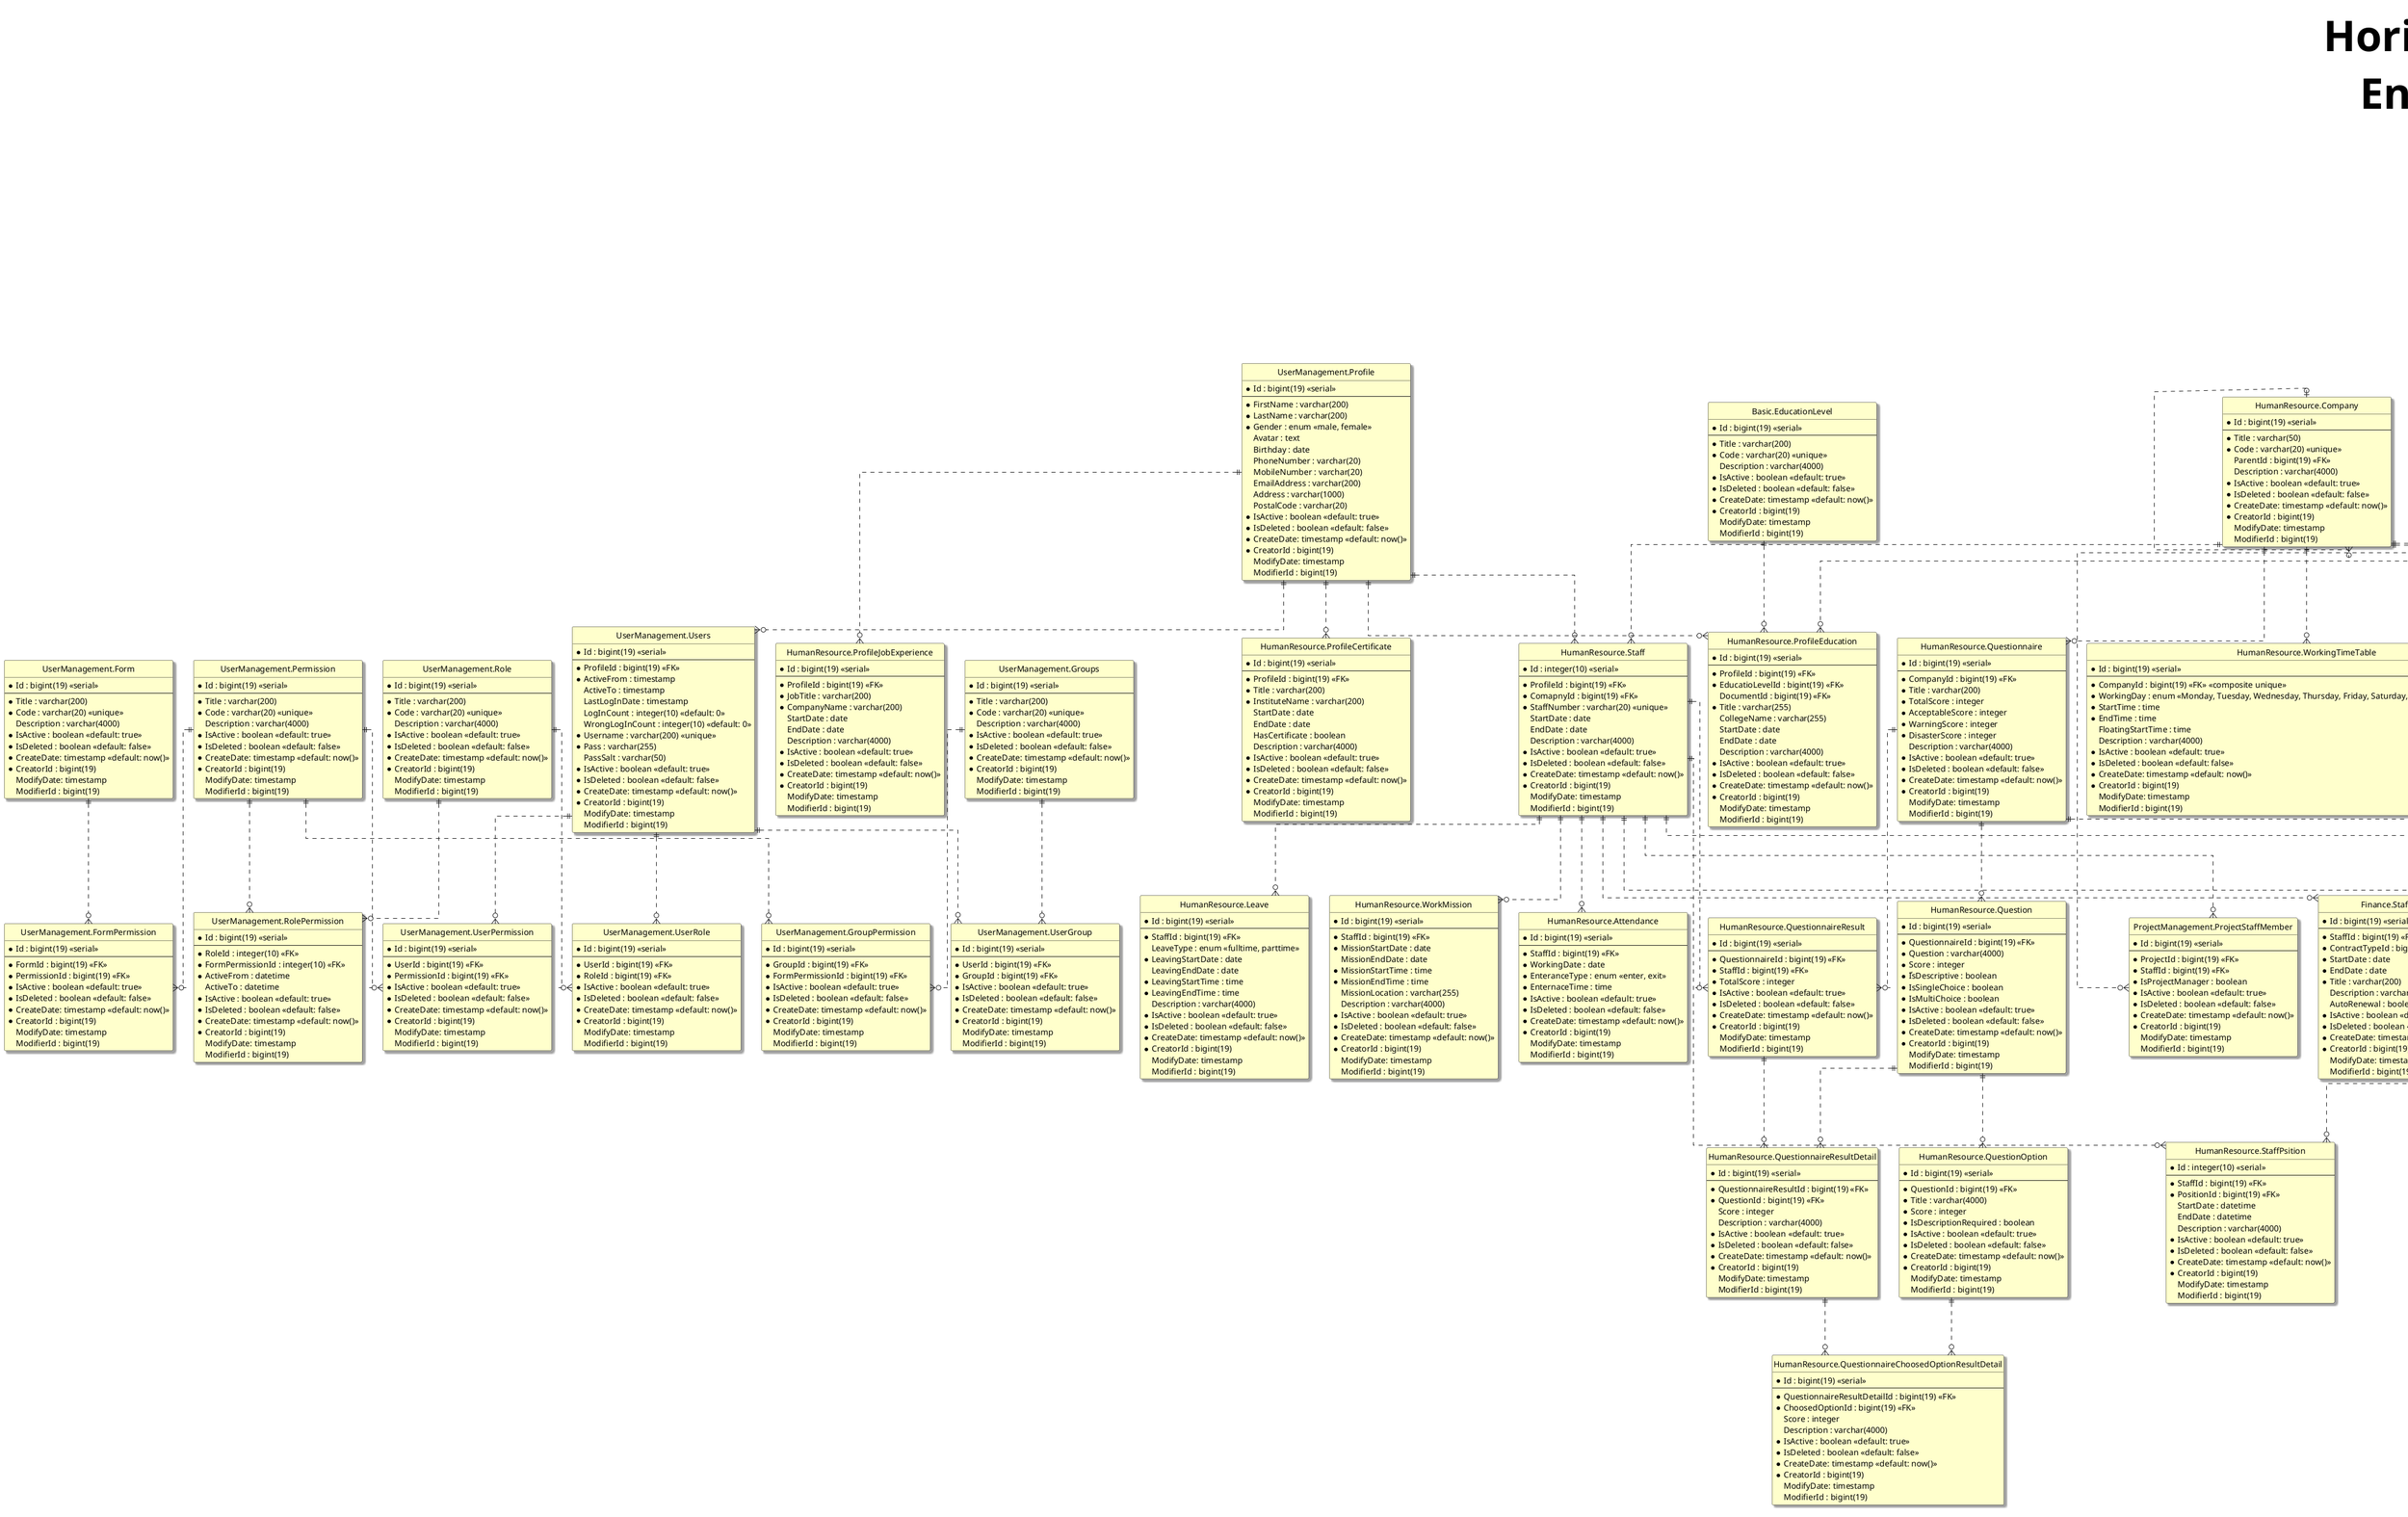 @startuml
hide circle
skinparam classBackgroundColor #Business
skinparam linetype ortho
skinparam Shadowing True
skinparam TitleFontSize 72pt

title Horizon Research Project (HRP) \n Entity Relationship Diagram \n Version 25.4.3

entity "Basic.EducationLevel" as educationLevel {
  *Id : bigint(19) <<serial>>
  --
  *Title : varchar(200)
  *Code : varchar(20) <<unique>>
  Description : varchar(4000)
  *IsActive : boolean <<default: true>>
  *IsDeleted : boolean <<default: false>>
  *CreateDate: timestamp <<default: now()>>
  *CreatorId : bigint(19)
  ModifyDate: timestamp
  ModifierId : bigint(19)
}

entity "Basic.Priority" as priority {
  *Id : bigint(19) <<serial>>
  --
  *Title : varchar(200)
  *Code : varchar(20) <<unique>>
  *Ordering : integer
  *Color : varchar(7)
  Description : varchar(4000)
  *IsActive : boolean <<default: true>>
  *IsDeleted : boolean <<default: false>>
  *CreateDate: timestamp <<default: now()>>
  *CreatorId : bigint(19)
  ModifyDate: timestamp
  ModifierId : bigint(19)
}

entity "Basic.IssueType" as issueType {
  *Id : bigint(19) <<serial>>
  --
  *Title : varchar(200)
  *Code : varchar(20) <<unique>>
  *IconAddress : varchar(1000)
  *Color : varchar(7)
  Description : varchar(4000)
  *IsActive : boolean <<default: true>>
  *IsDeleted : boolean <<default: false>>
  *CreateDate: timestamp <<default: now()>>
  *CreatorId : bigint(19)
  ModifyDate: timestamp
  ModifierId : bigint(19)
}

entity "Basic.Status" as status {
  *Id : bigint(19) <<serial>>
  --
  *Title : varchar(200)
  *Code : varchar(20) <<unique>>
  Description : varchar(4000)
  *Color : varchar(7)
  *IsToDo : boolean
  *IsInProgress : boolean
  *IsDone : boolean
  *IsActive : boolean <<default: true>>
  *IsDeleted : boolean <<default: false>>
  *CreateDate: timestamp <<default: now()>>
  *CreatorId : bigint(19)
  ModifyDate: timestamp
  ModifierId : bigint(19)
}

entity "Basic.Resolvation" as resolvation {
  *Id : bigint(19) <<serial>>
  --
  *Title : varchar(200)
  *Code : varchar(20) <<unique>>
  Description : varchar(4000)
  *Color : varchar(7)
  *IsResolved : boolean
  *IsActive : boolean <<default: true>>
  *IsDeleted : boolean <<default: false>>
  *CreateDate: timestamp <<default: now()>>
  *CreatorId : bigint(19)
  ModifyDate: timestamp
  ModifierId : bigint(19)
}

entity "Basic.MeetingType" as meetingType {
  *Id : bigint(19) <<serial>>
  --
  *Title : varchar(200)
  *Code : varchar(20) <<unique>>
  Description : varchar(4000)
  *IsActive : boolean <<default: true>>
  *IsDeleted : boolean <<default: false>>
  *CreateDate: timestamp <<default: now()>>
  *CreatorId : bigint(19)
  ModifyDate: timestamp
  ModifierId : bigint(19)
}

entity "Basic.DocumentType" as documentType {
  *Id : bigint(19) <<serial>>
  --
  *Title : varchar(200)
  *Code : varchar(20) <<unique>>
  Description : varchar(4000)
  *IsActive : boolean <<default: true>>
  *IsDeleted : boolean <<default: false>>
  *CreateDate: timestamp <<default: now()>>
  *CreatorId : bigint(19)
  ModifyDate: timestamp
  ModifierId : bigint(19)
}

entity "Basic.FileExtention" as fileExtention {
  *Id : bigint(19) <<serial>>
  --
  *Title : varchar(200)
  *Code : varchar(20) <<unique>>
  Description : varchar(4000)
  *IsActive : boolean <<default: true>>
  *IsDeleted : boolean <<default: false>>
  *CreateDate: timestamp <<default: now()>>
  *CreatorId : bigint(19)
  ModifyDate: timestamp
  ModifierId : bigint(19)
}

entity "Basic.ContractType" as contractType {
  *Id : bigint(19) <<serial>>
  --
  *Title : varchar(200)
  *Code : varchar(20) <<unique>>
  Description : varchar(4000)
  *IsActive : boolean <<default: true>>
  *IsDeleted : boolean <<default: false>>
  *CreateDate: timestamp <<default: now()>>
  *CreatorId : bigint(19)
  ModifyDate: timestamp
  ModifierId : bigint(19)
}

entity "Basic.TimeUnit" as timeUnit {
  *Id : bigint(19) <<serial>>
  --
  *Title : varchar(200)
  *Code : varchar(20) <<unique>>
  BasedOnMiliscond : bigint(19)
  Description : varchar(4000)
  *IsActive : boolean <<default: true>>
  *IsDeleted : boolean <<default: false>>
  *CreateDate: timestamp <<default: now()>>
  *CreatorId : bigint(19)
  ModifyDate: timestamp
  ModifierId : bigint(19)
}


entity "UserManagement.Role" as role {
  *Id : bigint(19) <<serial>>
  --
  *Title : varchar(200)
  *Code : varchar(20) <<unique>>
  Description : varchar(4000)
  *IsActive : boolean <<default: true>>
  *IsDeleted : boolean <<default: false>>
  *CreateDate: timestamp <<default: now()>>
  *CreatorId : bigint(19)
  ModifyDate: timestamp
  ModifierId : bigint(19)
}

entity "UserManagement.Groups" as groups {
  *Id : bigint(19) <<serial>>
  --
  *Title : varchar(200)
  *Code : varchar(20) <<unique>>
  Description : varchar(4000)
  *IsActive : boolean <<default: true>>
  *IsDeleted : boolean <<default: false>>
  *CreateDate: timestamp <<default: now()>>
  *CreatorId : bigint(19)
  ModifyDate: timestamp
  ModifierId : bigint(19)
}

entity "UserManagement.Permission" as permission {
  *Id : bigint(19) <<serial>>
  --
  *Title : varchar(200)
  *Code : varchar(20) <<unique>>
  Description : varchar(4000)
  *IsActive : boolean <<default: true>>
  *IsDeleted : boolean <<default: false>>
  *CreateDate: timestamp <<default: now()>>
  *CreatorId : bigint(19)
  ModifyDate: timestamp
  ModifierId : bigint(19)
}

entity "UserManagement.Form" as form {
  *Id : bigint(19) <<serial>>
  --
  *Title : varchar(200)
  *Code : varchar(20) <<unique>>
  Description : varchar(4000)
  *IsActive : boolean <<default: true>>
  *IsDeleted : boolean <<default: false>>
  *CreateDate: timestamp <<default: now()>>
  *CreatorId : bigint(19)
  ModifyDate: timestamp
  ModifierId : bigint(19)
}

entity "UserManagement.FormPermission" as formPermission {
  *Id : bigint(19) <<serial>>
  --
  *FormId : bigint(19) <<FK>>
  *PermissionId : bigint(19) <<FK>>
  *IsActive : boolean <<default: true>>
  *IsDeleted : boolean <<default: false>>
  *CreateDate: timestamp <<default: now()>>
  *CreatorId : bigint(19)
  ModifyDate: timestamp
  ModifierId : bigint(19)
}

entity "UserManagement.RolePermission" as rolePermission {
  *Id : bigint(19) <<serial>>
  --
  *RoleId : integer(10) <<FK>>
  *FormPermissionId : integer(10) <<FK>>
  *ActiveFrom : datetime
  ActiveTo : datetime
  *IsActive : boolean <<default: true>>
  *IsDeleted : boolean <<default: false>>
  *CreateDate: timestamp <<default: now()>>
  *CreatorId : bigint(19)
  ModifyDate: timestamp
  ModifierId : bigint(19)
}

entity "UserManagement.GroupPermission" as groupPermission {
  *Id : bigint(19) <<serial>>
  --
  *GroupId : bigint(19) <<FK>>
  *FormPermissionId : bigint(19) <<FK>>
  *IsActive : boolean <<default: true>>
  *IsDeleted : boolean <<default: false>>
  *CreateDate: timestamp <<default: now()>>
  *CreatorId : bigint(19)
  ModifyDate: timestamp
  ModifierId : bigint(19)
}

entity "UserManagement.UserPermission" as userPermission {
  *Id : bigint(19) <<serial>>
  --
  *UserId : bigint(19) <<FK>>
  *PermissionId : bigint(19) <<FK>>
  *IsActive : boolean <<default: true>>
  *IsDeleted : boolean <<default: false>>
  *CreateDate: timestamp <<default: now()>>
  *CreatorId : bigint(19)
  ModifyDate: timestamp
  ModifierId : bigint(19)
}

entity "UserManagement.Profile" as profile {
  *Id : bigint(19) <<serial>>
  --
  *FirstName : varchar(200)
  *LastName : varchar(200)
  *Gender : enum <<male, female>>
  Avatar : text
  Birthday : date
  PhoneNumber : varchar(20)
  MobileNumber : varchar(20)
  EmailAddress : varchar(200)
  Address : varchar(1000)
  PostalCode : varchar(20)
  *IsActive : boolean <<default: true>>
  *IsDeleted : boolean <<default: false>>
  *CreateDate: timestamp <<default: now()>>
  *CreatorId : bigint(19)
  ModifyDate: timestamp
  ModifierId : bigint(19)
}

entity "UserManagement.Users" as user {
  *Id : bigint(19) <<serial>>
  --
  *ProfileId : bigint(19) <<FK>>
  *ActiveFrom : timestamp
  ActiveTo : timestamp
  LastLogInDate : timestamp
  LogInCount : integer(10) <<default: 0>>
  WrongLogInCount : integer(10) <<default: 0>>
  *Username : varchar(200) <<unique>>
  *Pass : varchar(255)
  PassSalt : varchar(50)
  *IsActive : boolean <<default: true>>
  *IsDeleted : boolean <<default: false>>
  *CreateDate: timestamp <<default: now()>>
  *CreatorId : bigint(19)
  ModifyDate: timestamp
  ModifierId : bigint(19)
}

entity "UserManagement.UserRole" as userRole {
  *Id : bigint(19) <<serial>>
  --
  *UserId : bigint(19) <<FK>>
  *RoleId : bigint(19) <<FK>>
  *IsActive : boolean <<default: true>>
  *IsDeleted : boolean <<default: false>>
  *CreateDate: timestamp <<default: now()>>
  *CreatorId : bigint(19)
  ModifyDate: timestamp
  ModifierId : bigint(19)
}

entity "UserManagement.UserGroup" as userGroup {
  *Id : bigint(19) <<serial>>
  --
  *UserId : bigint(19) <<FK>>
  *GroupId : bigint(19) <<FK>>
  *IsActive : boolean <<default: true>>
  *IsDeleted : boolean <<default: false>>
  *CreateDate: timestamp <<default: now()>>
  *CreatorId : bigint(19)
  ModifyDate: timestamp
  ModifierId : bigint(19)
}

entity "HumanResource.Company" as company {
  *Id : bigint(19) <<serial>>
  --
  *Title : varchar(50)
  *Code : varchar(20) <<unique>>
  ParentId : bigint(19) <<FK>>
  Description : varchar(4000)
  *IsActive : boolean <<default: true>>
  *IsDeleted : boolean <<default: false>>
  *CreateDate: timestamp <<default: now()>>
  *CreatorId : bigint(19)
  ModifyDate: timestamp
  ModifierId : bigint(19)
}

entity "HumanResource.Department" as department {
  *Id : integer(10) <<serial>>
  --
  *Title : varchar(50)
  *Code : varchar(20) <<unique>>
  *CompanyId : integer(10)  
  ParentId : integer(20) <<FK>>
  Description : varchar(4000)
  *IsActive : boolean <<default: true>>
  *IsDeleted : boolean <<default: false>>
  *CreateDate: timestamp <<default: now()>>
  *CreatorId : bigint(19)
  ModifyDate: timestamp
  ModifierId : bigint(19)
}

entity "HumanResource.Position" as position {
  *Id : integer(10) <<serial>>
  --
  *Title : varchar(50)
  *Code : varchar(20) <<unique>>
  *DepartmentId : bigint(19) <<FK>>
  ParentId : bigint(19) <<FK>>
  Description : varchar(4000)
  *IsActive : boolean <<default: true>>
  *IsDeleted : boolean <<default: false>>
  *CreateDate: timestamp <<default: now()>>
  *CreatorId : bigint(19)
  ModifyDate: timestamp
  ModifierId : bigint(19)
}

entity "HumanResource.Staff" as staff {
  *Id : integer(10) <<serial>>
  --
  *ProfileId : bigint(19) <<FK>>
  *ComapnyId : bigint(19) <<FK>>
  *StaffNumber : varchar(20) <<unique>>
  StartDate : date
  EndDate : date
  Description : varchar(4000)
  *IsActive : boolean <<default: true>>
  *IsDeleted : boolean <<default: false>>
  *CreateDate: timestamp <<default: now()>>
  *CreatorId : bigint(19)
  ModifyDate: timestamp
  ModifierId : bigint(19)
}

entity "HumanResource.StaffPsition" as staffPosition {
  *Id : integer(10) <<serial>>
  --
  *StaffId : bigint(19) <<FK>>
  *PositionId : bigint(19) <<FK>>
  StartDate : datetime
  EndDate : datetime
  Description : varchar(4000)
  *IsActive : boolean <<default: true>>
  *IsDeleted : boolean <<default: false>>
  *CreateDate: timestamp <<default: now()>>
  *CreatorId : bigint(19)
  ModifyDate: timestamp
  ModifierId : bigint(19)
}

entity "HumanResource.ProfileEducation" as profileEducation {
  *Id : bigint(19) <<serial>>
  --
  *ProfileId : bigint(19) <<FK>>
  *EducatioLevelId : bigint(19) <<FK>>
  DocumentId : bigint(19) <<FK>>
  *Title : varchar(255)
  CollegeName : varchar(255)
  StartDate : date
  EndDate : date
  Description : varchar(4000)
  *IsActive : boolean <<default: true>>
  *IsDeleted : boolean <<default: false>>
  *CreateDate: timestamp <<default: now()>>
  *CreatorId : bigint(19)
  ModifyDate: timestamp
  ModifierId : bigint(19)
}

entity "HumanResource.ProfileJobExperience" as profileJobExperience {
  *Id : bigint(19) <<serial>>
  --
  *ProfileId : bigint(19) <<FK>>
  *JobTitle : varchar(200)
  *CompanyName : varchar(200)
  StartDate : date
  EndDate : date
  Description : varchar(4000)
  *IsActive : boolean <<default: true>>
  *IsDeleted : boolean <<default: false>>
  *CreateDate: timestamp <<default: now()>>
  *CreatorId : bigint(19)
  ModifyDate: timestamp
  ModifierId : bigint(19)
}

entity "HumanResource.ProfileCertificate" as profileCertificate {
  *Id : bigint(19) <<serial>>
  --
  *ProfileId : bigint(19) <<FK>>
  *Title : varchar(200)
  *InstituteName : varchar(200)
  StartDate : date
  EndDate : date
  HasCertificate : boolean
  Description : varchar(4000)
  *IsActive : boolean <<default: true>>
  *IsDeleted : boolean <<default: false>>
  *CreateDate: timestamp <<default: now()>>
  *CreatorId : bigint(19)
  ModifyDate: timestamp
  ModifierId : bigint(19)
}

entity "HumanResource.WorkingTimeTable" as workingTimeTable { 
  *Id : bigint(19) <<serial>>
  --
  *CompanyId : bigint(19) <<FK>> <<composite unique>>
  *WorkingDay : enum <<Monday, Tuesday, Wednesday, Thursday, Friday, Saturday, Sunday>> <<composite unique>>
  *StartTime : time
  *EndTime : time
  FloatingStartTime : time
  Description : varchar(4000)
  *IsActive : boolean <<default: true>>
  *IsDeleted : boolean <<default: false>>
  *CreateDate: timestamp <<default: now()>>
  *CreatorId : bigint(19)
  ModifyDate: timestamp
  ModifierId : bigint(19)
}

entity "HumanResource.Holidaies" as holidaies {
  *Id : bigint(19) <<serial>>
  --
  *CompanyId : bigint(19) <<FK>> <<composite unique>>
  HolidayDate : date <<composite unique>> 
  Description : varchar(4000)
  *IsActive : boolean <<default: true>>
  *IsDeleted : boolean <<default: false>>
  *CreateDate: timestamp <<default: now()>>
  *CreatorId : bigint(19)
  ModifyDate: timestamp
  ModifierId : bigint(19)
}

entity "HumanResource.Attendance" as attendance {
  *Id : bigint(19) <<serial>>
  --
  *StaffId : bigint(19) <<FK>>
  *WorkingDate : date
  *EnteranceType : enum <<enter, exit>>
  *EnternaceTime : time
  *IsActive : boolean <<default: true>>
  *IsDeleted : boolean <<default: false>>
  *CreateDate: timestamp <<default: now()>>
  *CreatorId : bigint(19)
  ModifyDate: timestamp
  ModifierId : bigint(19)
}

entity "HumanResource.Leave" as leave {
  *Id : bigint(19) <<serial>>
  --
  *StaffId : bigint(19) <<FK>>
  LeaveType : enum <<fulltime, parttime>>
  *LeavingStartDate : date
  LeavingEndDate : date
  *LeavingStartTime : time
  *LeavingEndTime : time
  Description : varchar(4000)
  *IsActive : boolean <<default: true>>
  *IsDeleted : boolean <<default: false>>
  *CreateDate: timestamp <<default: now()>>
  *CreatorId : bigint(19)
  ModifyDate: timestamp
  ModifierId : bigint(19)
}

entity "HumanResource.WorkMission" as workMission {
  *Id : bigint(19) <<serial>>
  --
  *StaffId : bigint(19) <<FK>>
  *MissionStartDate : date
  MissionEndDate : date
  *MissionStartTime : time
  *MissionEndTime : time
  MissionLocation : varchar(255)
  Description : varchar(4000)
  *IsActive : boolean <<default: true>>
  *IsDeleted : boolean <<default: false>>
  *CreateDate: timestamp <<default: now()>>
  *CreatorId : bigint(19)
  ModifyDate: timestamp
  ModifierId : bigint(19)
}

entity "HumanResource.Questionnaire" as questionnaire {
  *Id : bigint(19) <<serial>>
  --
  *CompanyId : bigint(19) <<FK>>
  *Title : varchar(200)
  *TotalScore : integer
  *AcceptableScore : integer
  *WarningScore : integer
  *DisasterScore : integer
  Description : varchar(4000)
  *IsActive : boolean <<default: true>>
  *IsDeleted : boolean <<default: false>>
  *CreateDate: timestamp <<default: now()>>
  *CreatorId : bigint(19)
  ModifyDate: timestamp
  ModifierId : bigint(19)
}

entity "HumanResource.QuestionnaireTargetDepartment" as questionnaireTargetDepartment {
  *Id : bigint(19) <<serial>>
  --
  *QuestionnaireId : bigint(19) <<FK>>
  *DepoartmentId : bigint(19) <<FK>>
  *IsActive : boolean <<default: true>>
  *IsDeleted : boolean <<default: false>>
  *CreateDate: timestamp <<default: now()>>
  *CreatorId : bigint(19)
  ModifyDate: timestamp
  ModifierId : bigint(19)
}

entity "HumanResource.Question" as question {
  *Id : bigint(19) <<serial>>
  --
  *QuestionnaireId : bigint(19) <<FK>>
  *Question : varchar(4000)
  *Score : integer
  *ّIsDescriptive : boolean
  *IsSingleChoice : boolean
  *IsMultiChoice : boolean
  *IsActive : boolean <<default: true>>
  *IsDeleted : boolean <<default: false>>
  *CreateDate: timestamp <<default: now()>>
  *CreatorId : bigint(19)
  ModifyDate: timestamp
  ModifierId : bigint(19)
}

entity "HumanResource.QuestionOption" as questionOption {
  *Id : bigint(19) <<serial>>
  --
  *QuestionId : bigint(19) <<FK>>
  *Title : varchar(4000)
  *Score : integer
  *IsDescriptionRequired : boolean
  *IsActive : boolean <<default: true>>
  *IsDeleted : boolean <<default: false>>
  *CreateDate: timestamp <<default: now()>>
  *CreatorId : bigint(19)
  ModifyDate: timestamp
  ModifierId : bigint(19)
}

entity "HumanResource.QuestionnaireResult" as questionnaireResult {
  *Id : bigint(19) <<serial>>
  --
  *QuestionnaireId : bigint(19) <<FK>>
  *StaffId : bigint(19) <<FK>>
  *TotalScore : integer
  *IsActive : boolean <<default: true>>
  *IsDeleted : boolean <<default: false>>
  *CreateDate: timestamp <<default: now()>>
  *CreatorId : bigint(19)
  ModifyDate: timestamp
  ModifierId : bigint(19)
}

entity "HumanResource.QuestionnaireResultDetail" as questionnaireResultDetail {
  *Id : bigint(19) <<serial>>
  --
  *QuestionnaireResultId : bigint(19) <<FK>>
  *QuestionId : bigint(19) <<FK>>
  Score : integer
  Description : varchar(4000)
  *IsActive : boolean <<default: true>>
  *IsDeleted : boolean <<default: false>>
  *CreateDate: timestamp <<default: now()>>
  *CreatorId : bigint(19)
  ModifyDate: timestamp
  ModifierId : bigint(19)
}

entity "HumanResource.QuestionnaireChoosedOptionResultDetail" as questionnairChoosedOptionResultDetail {
  *Id : bigint(19) <<serial>>
  --
  *QuestionnaireResultDetailId : bigint(19) <<FK>>
  *ChoosedOptionId : bigint(19) <<FK>>
  Score : integer
  Description : varchar(4000)
  *IsActive : boolean <<default: true>>
  *IsDeleted : boolean <<default: false>>
  *CreateDate: timestamp <<default: now()>>
  *CreatorId : bigint(19)
  ModifyDate: timestamp
  ModifierId : bigint(19)
}

entity "DocumentManagement.Document" as document {
  *Id : bigint(19) <<serial>>
  --
  *TableName : varchar(255)
  *TableId : bigint(19)
  *DocumentTypeId : bigint(19) <<FK>>
  *FileExtentionId : bigint(19) <<FK>>
  *FileAddress: varchar(4000)
  *IsActive : boolean <<default: true>>
  *IsDeleted : boolean <<default: false>>
  *CreateDate: timestamp <<default: now()>>
  *CreatorId : bigint(19)
  ModifyDate: timestamp
  ModifierId : bigint(19)
}

entity "DocumentManagement.ProjectWorkflowDocumentType" as projectWorkflowDocumentType {
  *Id : bigint(19) <<serial>>
  --
  *DocumentTypeId : bigint(19) <<FK>>
  *ProjectWorkflowId : bigint(19) <<FK>>
  *IsActive : boolean <<default: true>>
  *IsDeleted : boolean <<default: false>>
  *CreateDate: timestamp <<default: now()>>
  *CreatorId : bigint(19)
  ModifyDate: timestamp
  ModifierId : bigint(19)
}



entity "ProjectManagement.Project" as project {
  *Id : bigint(19) <<serial>>
  --
  *ConstructorCompnayId : bigint(19) <<FK>>
  *Code : varchar(20) <<unique>>
  *Title : varchar(200)
  Description : varchar(4000)
  StartDate : date
  EndDate : date
  *IsActive : boolean <<default: true>>
  *IsDeleted : boolean <<default: false>>
  *CreateDate: timestamp <<default: now()>>
  *CreatorId : bigint(19)
  ModifyDate: timestamp
  ModifierId : bigint(19)
}

entity "ProjectManagement.ProjectStaffMember" as projectStaffMember {
  *Id : bigint(19) <<serial>>
  --
  *ProjectId : bigint(19) <<FK>>
  *StaffId : bigint(19) <<FK>>
  *IsProjectManager : boolean
  *IsActive : boolean <<default: true>>
  *IsDeleted : boolean <<default: false>>
  *CreateDate: timestamp <<default: now()>>
  *CreatorId : bigint(19)
  ModifyDate: timestamp
  ModifierId : bigint(19)
}

entity "ProjectManagement.ProjectDepartmentMember" as projectDepartmentMember {
  *Id : bigint(19) <<serial>>
  --
  *ProjectId : bigint(19) <<FK>>
  *DepartmentId : bigint(19) <<FK>>
  *IsActive : boolean <<default: true>>
  *IsDeleted : boolean <<default: false>>
  *CreateDate: timestamp <<default: now()>>
  *CreatorId : bigint(19)
  ModifyDate: timestamp
  ModifierId : bigint(19)
}

entity "ProjectManagement.ProjectWorkflow" as projectWorkflow {
  *Id : bigint(19) <<serial>>
  --
  *ProjectId : bigint(19) <<FK>>
  *Code : varchar(20) <<unique>>
  *Title : varchar(200)
  Description : varchar(4000)
  *IsActive : boolean <<default: true>>
  *IsDeleted : boolean <<default: false>>
  *CreateDate: timestamp <<default: now()>>
  *CreatorId : bigint(19)
  ModifyDate: timestamp
  ModifierId : bigint(19)
}


entity "ProjectManagement.ProjectWorkflowStatus" as projectWorkflowStatus {
  *Id : bigint(19) <<serial>>
  --
  *ProjectWorkflowId : bigint(19) <<FK>>
  *StatusId : bigint(19) <<FK>>
  *IsActive : boolean <<default: true>>
  *IsDeleted : boolean <<default: false>>
  *CreateDate: timestamp <<default: now()>>
  *CreatorId : bigint(19)
  ModifyDate: timestamp
  ModifierId : bigint(19)
}

entity "ProjectManagement.ProjectWorkflowProgress" as projectWorkflowProgress {
  *Id : bigint(19) <<serial>>
  --
  *Title : varchar(250)
  StartProjectWorkflowStatusId : bigint(19) <<FK>>
  IsFromStartPoint : boolean
  CanBeStartedFromAnyStatus : boolean
  EndProjectWorkflowStatusId : bigint(19) <<FK>>
  IsToEndPoint : boolean
  *IsActive : boolean <<default: true>>
  *IsDeleted : boolean <<default: false>>
  *CreateDate: timestamp <<default: now()>>
  *CreatorId : bigint(19)
  ModifyDate: timestamp
  ModifierId : bigint(19)
}

entity "ProjectManagement.Issue" as issue {
  *Id : bigint(19) <<serial>>
  --
  *ProjectId : bigint(19) <<FK>>
  AssineeeId : bigint(19) <<FK>>
  *Code : varchar(20) <<unique>>
  *Title : varchar(200)
  Description : varchar(4000)
  DueDate : date
  PriorityId : bigint(19) <<FK>>
  IssueTypeId : bigint(19) <<FK>>
  CuurentStatusId : bigint(19) <<FK>>
  CurrentResolvationId : bigint(19) <<FK>>
  *IsActive : boolean <<default: true>>
  *IsDeleted : boolean <<default: false>>
  *CreateDate: timestamp <<default: now()>>
  *CreatorId : bigint(19)
  ModifyDate: timestamp
  ModifierId : bigint(19)
}

entity "ProjectManagement.IssueComment" as issueComment {
  *Id : bigint(19) <<serial>>
  --
  *IssueId : bigint(19) <<FK>>
  *Comment : varchar(4000)
  *IsActive : boolean <<default: true>>
  *IsDeleted : boolean <<default: false>>
  *CreateDate: timestamp <<default: now()>>
  *CreatorId : bigint(19)
  ModifyDate: timestamp
  ModifierId : bigint(19)
}

entity "ProjectManagement.IssueAttachment" as issueAttachment {
  *Id : bigint(19) <<serial>>
  --
  *IssueId : bigint(19) <<FK>>
  *DocumentId : bigint(19) <<FK>>
  *IsActive : boolean <<default: true>>
  *IsDeleted : boolean <<default: false>>
  *CreateDate: timestamp <<default: now()>>
  *CreatorId : bigint(19)
  ModifyDate: timestamp
  ModifierId : bigint(19)
}

entity "ProjectManagement.Release" as release {
  *Id : bigint(19) <<serial>>
  --
  *ProjectId : bigint(19) <<FK>>
  *VersionNumber : varchar(20) <<unique>>
  ReleaseDate : date
  Description : varchar(4000)
  *IsActive : boolean <<default: true>>
  *IsDeleted : boolean <<default: false>>
  *CreateDate: timestamp <<default: now()>>
  *CreatorId : bigint(19)
  ModifyDate: timestamp
  ModifierId : bigint(19)
}

entity "ProjectManagement.ReleaseIssue" as releaseIssue {
  *Id : bigint(19) <<serial>>
  --
  *ReleaseId : bigint(19) <<FK>>
  *IssueId : bigint(19) <<FK>>
  IsFinalized : boolean
  *IsActive : boolean <<default: true>>
  *IsDeleted : boolean <<default: false>>
  *CreateDate: timestamp <<default: now()>>
  *CreatorId : bigint(19)
  ModifyDate: timestamp
  ModifierId : bigint(19)
}

entity "ProjectManagement.WorkLog" as workLog {
  *Id : bigint(19) <<serial>>
  --
  *IssueId : bigint(19) <<FK>>
  *LogDate : date
  *StartWorkTime : time
  WorkingDuration : float 
  TimeUnitId : bigint(19) <<FK>>
  Description : varchar(4000)
  *IsActive : boolean <<default: true>>
  *IsDeleted : boolean <<default: false>>
  *CreateDate: timestamp <<default: now()>>
  *CreatorId : bigint(19)
  ModifyDate: timestamp
  ModifierId : bigint(19)
}


entity "ProjectManagement.WorkflowEligibleFileExtention" as workflowEligibleFileExtention {
  *Id : bigint(19) <<serial>>
  --
  *WorkflowId : bigint(19) <<FK>>
  *FileExtentionId : bigint(19) <<FK>>
  MaxFileSizeForUpload : integer
  *IsActive : boolean <<default: true>>
  *IsDeleted : boolean <<default: false>>
  *CreateDate: timestamp <<default: now()>>
  *CreatorId : bigint(19)
  ModifyDate: timestamp
  ModifierId : bigint(19)
}


entity "ProjectManagement.IssueWorkflowHistory" as issueWorkflowHistory {
  *Id : bigint(19) <<serial>>
  --
  *IssueId : bigint(19) <<FK>>
  *StartStatusId : bigint(19) <<FK>>
  *EndStatusId : bigint(19) <<FK>>
  *ProjectWorkflowProgressId : bigint(19) <<FK>>
  ResolvationId : bigint(19) <<FK>>
  *IsActive : boolean <<default: true>>
  *IsDeleted : boolean <<default: false>>
  *CreateDate: timestamp <<default: now()>>
  *CreatorId : bigint(19)
  ModifyDate: timestamp
  ModifierId : bigint(19)
}

entity "ProjectManagement.ProjectMeeting" as projectMeeting {
  *Id : bigint(19) <<serial>>
  --
  *ProjectId : bigint(19) <<FK>>
  *MeetingTypeId : bigint(19) <<FK>>
  *MeetingDate : date
  *Title : varchar(200)
  *Location : varchar(200)
  MinutesDocumentId : bigint(19) <<FK>>
  Description : varchar(4000)
  ScheduleStartTime : time
  ScheduleEndTime : time
  ActualStartTime : time
  ActualEndTime : time
  *IsActive : boolean <<default: true>>
  *IsDeleted : boolean <<default: false>>
  *CreateDate: timestamp <<default: now()>>
  *CreatorId : bigint(19)
  ModifyDate: timestamp
  ModifierId : bigint(19)
}

entity "ProjectManagement.MeetingInvitees" as meetingInvitees {
  *Id : bigint(19) <<serial>>
  --
  *ProjectMeetingId : bigint(19) <<FK>>
  *StaffId : bigint(19) <<FK>>
  *IsAttanded : boolean
  *IsActive : boolean <<default: true>>
  *IsDeleted : boolean <<default: false>>
  *CreateDate: timestamp <<default: now()>>
  *CreatorId : bigint(19)
  ModifyDate: timestamp
  ModifierId : bigint(19)
}


entity "ProjectManagement.MeetingMinutes" as meetingMinutes {
  *Id : bigint(19) <<serial>>
  --
  *ProjectMeetingId : bigint(19) <<FK>>
  *Resolution : varchar(4000)
  ResponsibleDepartmentId : bigint(19) <<FK>>
  IssueId : bigint(19) <<FK>>
  DueDate : datetime
  *IsActive : boolean <<default: true>>
  *IsDeleted : boolean <<default: false>>
  *CreateDate: timestamp <<default: now()>>
  *CreatorId : bigint(19)
  ModifyDate: timestamp
  ModifierId : bigint(19)
}

entity "Finance.StaffContract" as staffContract {
  *Id : bigint(19) <<serial>>
  --
  *StaffId : bigint(19) <<FK>>
  *ContractTypeId : bigint(19) <<FK>>
  *StartDate : date
  *EndDate : date
  *Title : varchar(200)
  Description : varchar(4000)
  AutoRenewal : boolean
  *IsActive : boolean <<default: true>>
  *IsDeleted : boolean <<default: false>>
  *CreateDate: timestamp <<default: now()>>
  *CreatorId : bigint(19)
  ModifyDate: timestamp
  ModifierId : bigint(19)
}

entity "Finance.ContractSallaryItem" as contractSallaryItem {
  *Id : bigint(19) <<serial>>
  --
  *ContractId : bigint(19) <<FK>>
  *Title : varchar(200)
  *Amount : numeric(22,2)
  Description : varchar(4000)
  *CalculationTimeUnitId : bigint(19) <<FK>>
  *IsActive : boolean <<default: true>>
  *IsDeleted : boolean <<default: false>>
  *CreateDate: timestamp <<default: now()>>
  *CreatorId : bigint(19)
  ModifyDate: timestamp
  ModifierId : bigint(19)
}

entity "Finance.ContractDeductionItem" as contractDeductionItem {
  *Id : bigint(19) <<serial>>
  --
  *ContractId : bigint(19) <<FK>>
  *Title : varchar(200)
  *CalculationType : <<percentage=1, fixedAmount=2>>
  DeductionPercentage : numeric(3,2) <<from 0 until 100>>
  FixedAmount : numeric(22,2)
  Description : varchar(4000)
  *CalculationTimeUnitId : bigint(19) <<FK>>
  *IsActive : boolean <<default: true>>
  *IsDeleted : boolean <<default: false>>
  *CreateDate: timestamp <<default: now()>>
  *CreatorId : bigint(19)
  ModifyDate: timestamp
  ModifierId : bigint(19)
}

entity "Finance.Supplier" as supplier {
  *Id : bigint(19) <<serial>>
  --
  *Title : bigint(19) <<FK>>
  Description : varchar(4000)
  Address : varchar(4000)
  PhoneNumber : varchar(20)
  MobileNumber : varchar(20)
  Email : varchar(100)
  PostalCode : varchar(20)
  *IsActive : boolean <<default: true>>
  *IsDeleted : boolean <<default: false>>
  *CreateDate: timestamp <<default: now()>>
  *CreatorId : bigint(19)
  ModifyDate: timestamp
  ModifierId : bigint(19)
}

entity "Finance.CostReceipt" as costReceipt {
  *Id : bigint(19) <<serial>>
  --
  *SupplierId : bigint(19) <<FK>>
  *DocumentId : bigint(19) <<FK>>
  *ReceiptDate : bigint(19) <<FK>>
  *TotalAmount : numeric(22,2)
  Description : varchar(4000)
  *IsActive : boolean <<default: true>>
  *IsDeleted : boolean <<default: false>>
  *CreateDate: timestamp <<default: now()>>
  *CreatorId : bigint(19)
  ModifyDate: timestamp
  ModifierId : bigint(19)
}

entity "Finance.CostReceiptItem" as costReceiptItem {
  *Id : bigint(19) <<serial>>
  --
  *CostReceiptId : bigint(19) <<FK>>
  *ItemTitle : bigint(19) <<FK>>
  *UnitAmount : numeric(22,2)
  *Quantity : float
  Description : varchar(4000)
  *IsActive : boolean <<default: true>>
  *IsDeleted : boolean <<default: false>>
  *CreateDate: timestamp <<default: now()>>
  *CreatorId : bigint(19)
  ModifyDate: timestamp
  ModifierId : bigint(19)
}

entity "Finance.ProjectDirectCostItem" as projectDirectCostItem {
  *Id : bigint(19) <<serial>>
  --
  *ProjectId : bigint(19) <<FK>>
  *CostReceiptItemId : bigint(19) <<FK>>
  Description : varchar(4000)
  *IsActive : boolean <<default: true>>
  *IsDeleted : boolean <<default: false>>
  *CreateDate: timestamp <<default: now()>>
  *CreatorId : bigint(19)
  ModifyDate: timestamp
  ModifierId : bigint(19)
}

entity "Finance.CostPaymentReceipt" as costPaymentReceipt {
  *Id : bigint(19) <<serial>>
  --
  *CostReceiptId : bigint(19) <<FK>>
  *DocumentId : bigint(19) <<FK>>
  *Amount : numeric(22,2)
  *PaymentDate : date
  Description : varchar(4000)
  *IsActive : boolean <<default: true>>
  *IsDeleted : boolean <<default: false>>
  *CreateDate: timestamp <<default: now()>>
  *CreatorId : bigint(19)
  ModifyDate: timestamp
  ModifierId : bigint(19)
}

entity "Finance.SallaryPaymentReceipt" as sallaryPaymentReceipt {
  *Id : bigint(19) <<serial>>
  --
  *ContractId : bigint(19) <<FK>>
  *DocumentId : bigint(19) <<FK>>
  *Amount : numeric(22,2)
  *PaymentDate : date
  Description : varchar(4000)
  *IsActive : boolean <<default: true>>
  *IsDeleted : boolean <<default: false>>
  *CreateDate: timestamp <<default: now()>>
  *CreatorId : bigint(19)
  ModifyDate: timestamp
  ModifierId : bigint(19)
}


form ||..o{ formPermission
permission ||..o{ formPermission
role ||..o{ rolePermission
permission ||..o{ rolePermission
groups ||..o{ groupPermission
permission ||..o{ groupPermission
user ||..o{ userPermission
permission ||..o{ userPermission
user ||..o{ userRole
role ||..o{ userRole
user ||..o{ userGroup
groups ||..o{ userGroup
company |o..o{ company
company ||..o{ department
position |o..o{ position
department ||..o{ position
company ||..o{ staff
profile ||..o{ staff
position ||..o{ staffPosition
staff ||..o{ staffPosition
profile ||..o{ user
profile ||..o{ profileEducation
educationLevel ||..o{ profileEducation
profile ||..o{ profileCertificate
profile ||..o{ profileJobExperience
project ||..o{ issue
issueType ||..o{ issue
priority ||..o{ issue
staff ||..o{ issue
status ||..o{ issue
resolvation ||..o{ issue
project ||..o{ projectWorkflow
projectWorkflow ||..o{ projectWorkflowStatus
projectWorkflowStatus ||..o{ projectWorkflowProgress
projectWorkflowStatus ||..o{ projectWorkflowProgress
issue ||..o{ issueComment
project ||..o{ projectMeeting
staff ||..o{ meetingInvitees
projectMeeting ||..o{ meetingInvitees
department ||..o{ meetingMinutes
projectMeeting ||..o{ meetingMinutes
issue ||..o{ issueAttachment
document ||..o{ issueAttachment
document ||..o{ projectMeeting
meetingType ||..o{ projectMeeting
documentType ||..o{ document
fileExtention ||..o{ document
projectWorkflow ||..o{ workflowEligibleFileExtention
fileExtention ||..o{ workflowEligibleFileExtention
issue ||..o{ workLog
timeUnit ||..o{ workLog
issue ||..o{  issueWorkflowHistory
status ||..o{ issueWorkflowHistory
status ||..o{ issueWorkflowHistory
projectWorkflowProgress ||..o{ issueWorkflowHistory
resolvation ||..o{ issueWorkflowHistory
questionnaire ||..o{ questionnaireTargetDepartment
department ||..o{ questionnaireTargetDepartment
questionnaire ||..o{ question
question ||..o{ questionOption
questionnaire ||..o{ questionnaireResult
staff ||..o{ questionnaireResult
questionnaireResult ||..o{ questionnaireResultDetail
question ||..o{ questionnaireResultDetail
questionnaireResultDetail ||..o{ questionnairChoosedOptionResultDetail
questionOption ||..o{ questionnairChoosedOptionResultDetail
project ||..o{ release
release ||..o{ releaseIssue
issue ||..o{ releaseIssue
project ||..o{ projectStaffMember
staff ||..o{ projectStaffMember
project ||..o{ projectDepartmentMember
department ||..o{ projectDepartmentMember
company ||..o{ workingTimeTable
company ||..o{ holidaies
staff ||..o{ attendance
staff ||..o{ leave
staff ||..o{ workMission
contractType ||..o{ staffContract
staff ||..o{ staffContract
staffContract ||..o{ contractSallaryItem
timeUnit ||..o{ contractSallaryItem
supplier ||..o{ costReceipt
document ||..o{ costReceipt
costReceipt ||..o{ costReceiptItem
costReceiptItem ||..o{ projectDirectCostItem
project ||..o{ projectDirectCostItem
costReceiptItem ||..o{ projectDirectCostItem
costReceipt ||..o{ costPaymentReceipt
document ||..o{ costPaymentReceipt
staffContract ||..o{ contractDeductionItem
timeUnit ||..o{ contractDeductionItem
document ||..o{ sallaryPaymentReceipt
contract ||..o{ sallaryPaymentReceipt
projectWorkflow ||..o{ projectWorkflowDocumentType
documentType ||..o{ projectWorkflowDocumentType
document ||..o{ profileEducation
company ||..o{ questionnaire
@enduml